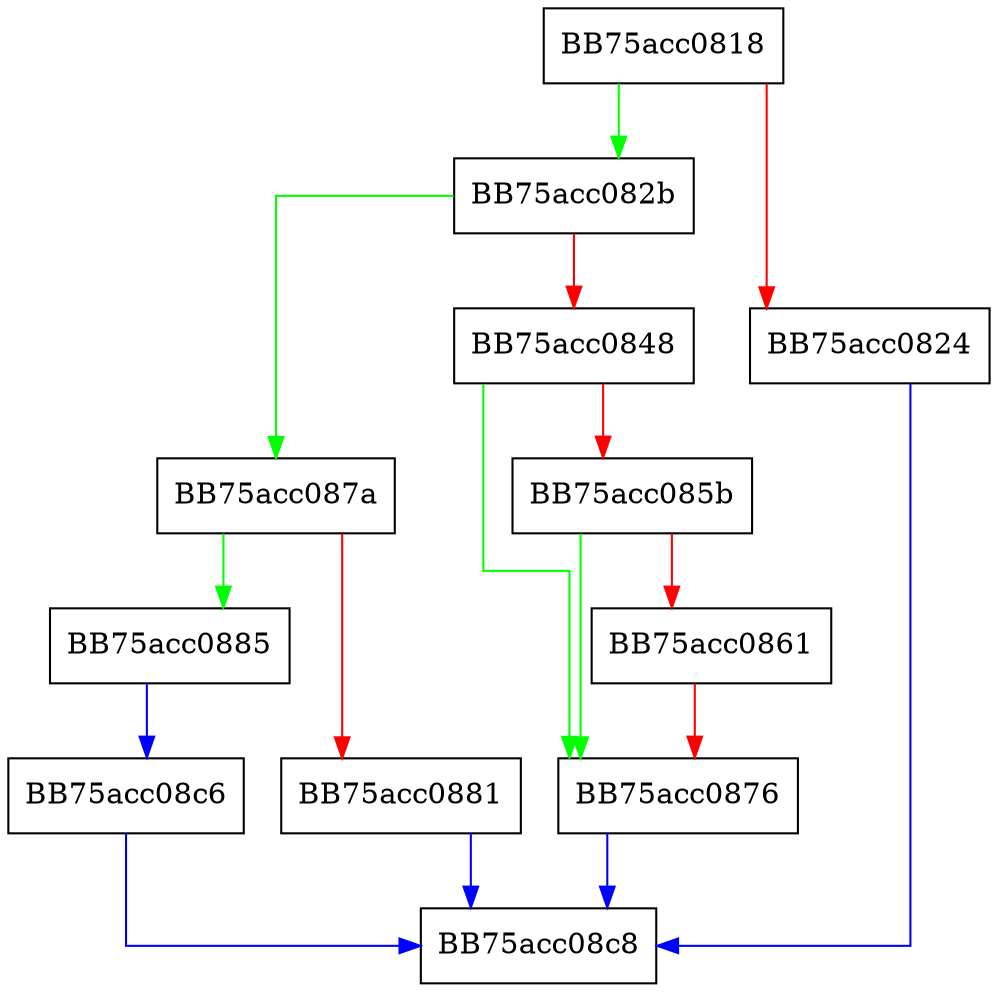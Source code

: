 digraph GetTelemetryOnlyFlag {
  node [shape="box"];
  graph [splines=ortho];
  BB75acc0818 -> BB75acc082b [color="green"];
  BB75acc0818 -> BB75acc0824 [color="red"];
  BB75acc0824 -> BB75acc08c8 [color="blue"];
  BB75acc082b -> BB75acc087a [color="green"];
  BB75acc082b -> BB75acc0848 [color="red"];
  BB75acc0848 -> BB75acc0876 [color="green"];
  BB75acc0848 -> BB75acc085b [color="red"];
  BB75acc085b -> BB75acc0876 [color="green"];
  BB75acc085b -> BB75acc0861 [color="red"];
  BB75acc0861 -> BB75acc0876 [color="red"];
  BB75acc0876 -> BB75acc08c8 [color="blue"];
  BB75acc087a -> BB75acc0885 [color="green"];
  BB75acc087a -> BB75acc0881 [color="red"];
  BB75acc0881 -> BB75acc08c8 [color="blue"];
  BB75acc0885 -> BB75acc08c6 [color="blue"];
  BB75acc08c6 -> BB75acc08c8 [color="blue"];
}